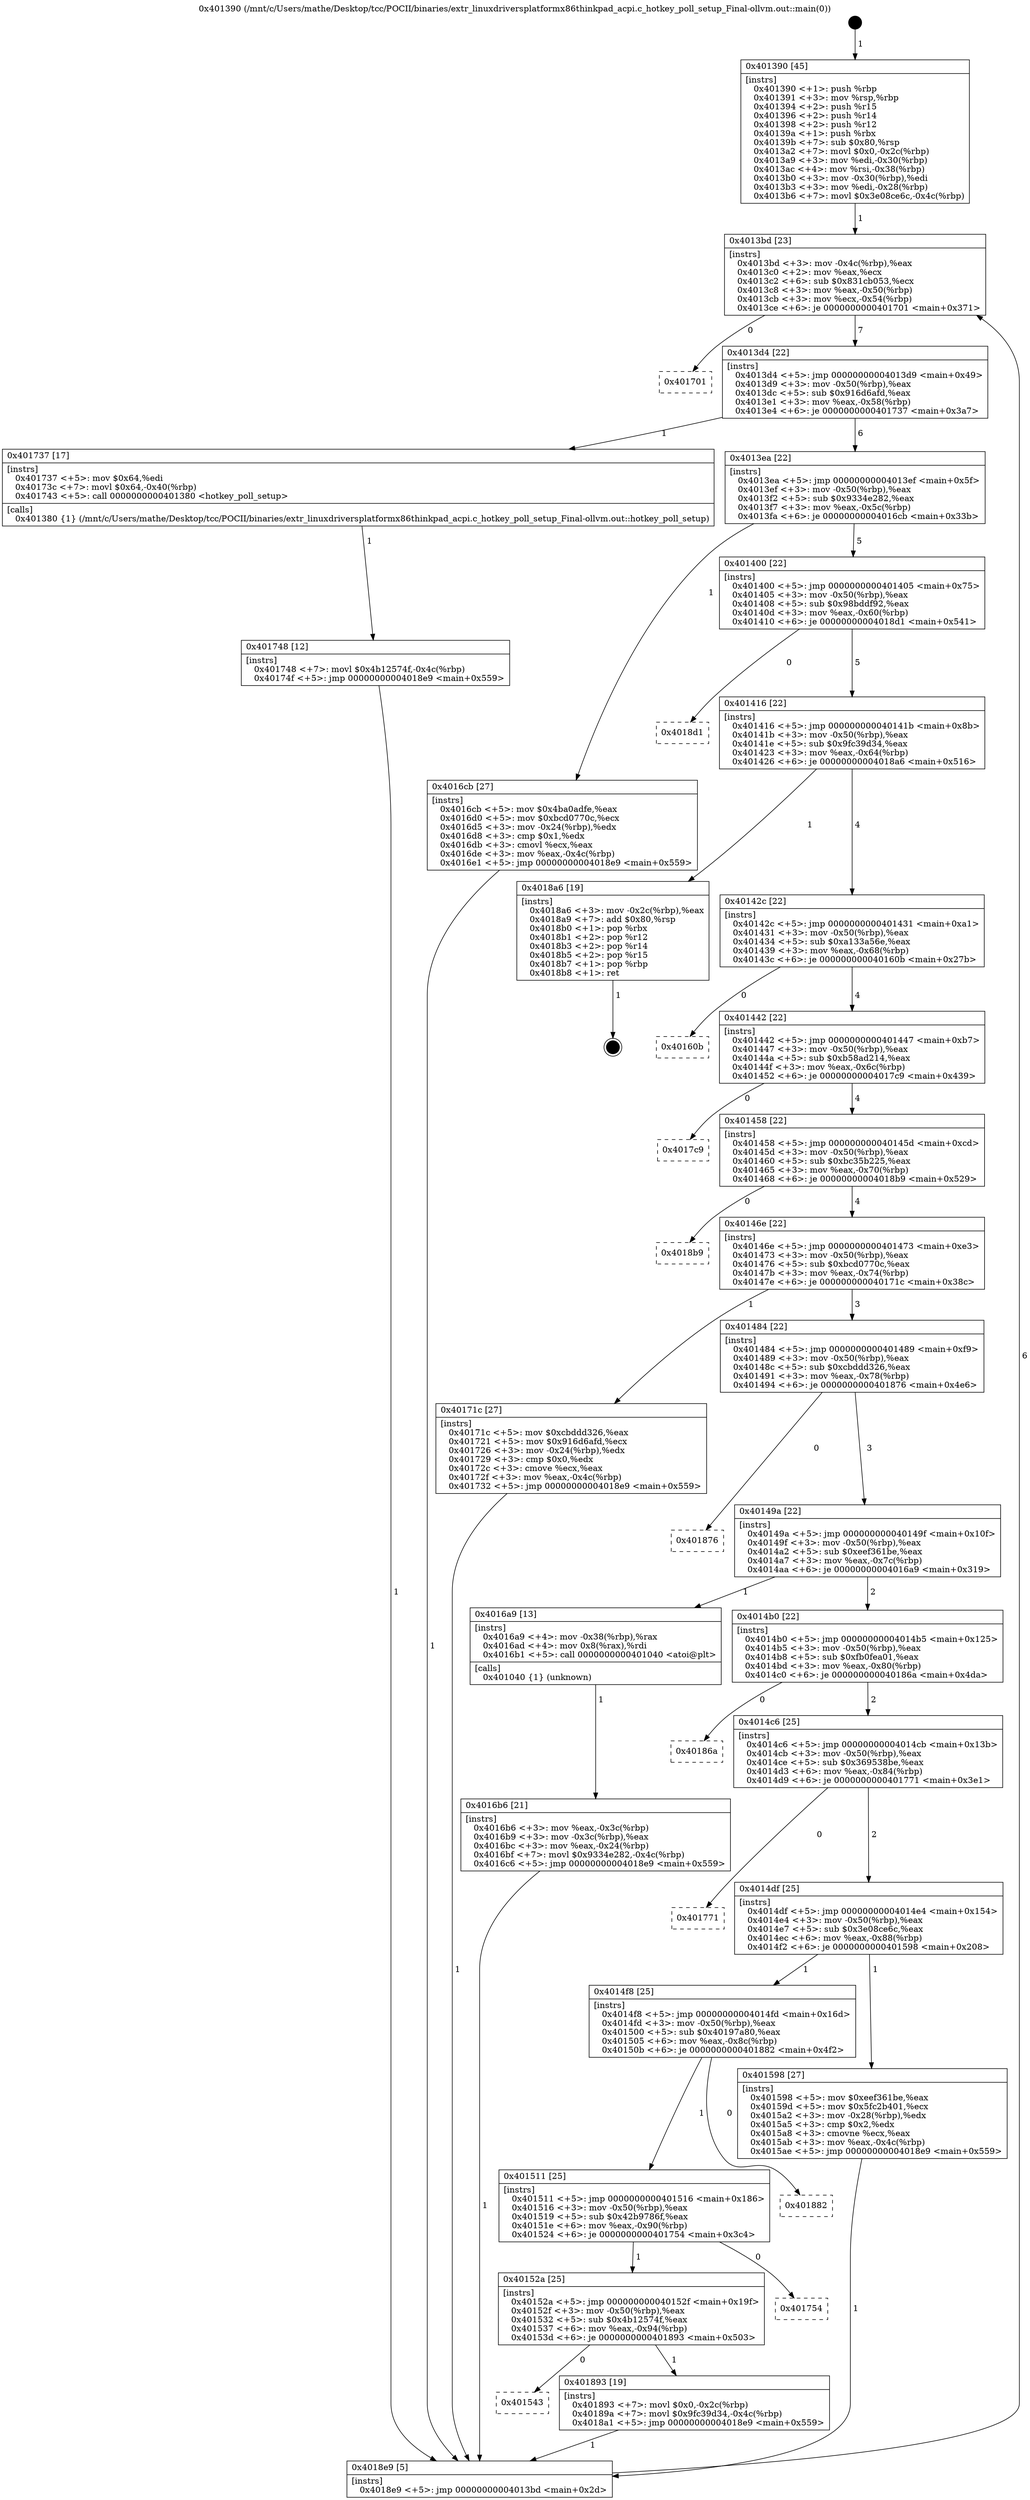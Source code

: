 digraph "0x401390" {
  label = "0x401390 (/mnt/c/Users/mathe/Desktop/tcc/POCII/binaries/extr_linuxdriversplatformx86thinkpad_acpi.c_hotkey_poll_setup_Final-ollvm.out::main(0))"
  labelloc = "t"
  node[shape=record]

  Entry [label="",width=0.3,height=0.3,shape=circle,fillcolor=black,style=filled]
  "0x4013bd" [label="{
     0x4013bd [23]\l
     | [instrs]\l
     &nbsp;&nbsp;0x4013bd \<+3\>: mov -0x4c(%rbp),%eax\l
     &nbsp;&nbsp;0x4013c0 \<+2\>: mov %eax,%ecx\l
     &nbsp;&nbsp;0x4013c2 \<+6\>: sub $0x831cb053,%ecx\l
     &nbsp;&nbsp;0x4013c8 \<+3\>: mov %eax,-0x50(%rbp)\l
     &nbsp;&nbsp;0x4013cb \<+3\>: mov %ecx,-0x54(%rbp)\l
     &nbsp;&nbsp;0x4013ce \<+6\>: je 0000000000401701 \<main+0x371\>\l
  }"]
  "0x401701" [label="{
     0x401701\l
  }", style=dashed]
  "0x4013d4" [label="{
     0x4013d4 [22]\l
     | [instrs]\l
     &nbsp;&nbsp;0x4013d4 \<+5\>: jmp 00000000004013d9 \<main+0x49\>\l
     &nbsp;&nbsp;0x4013d9 \<+3\>: mov -0x50(%rbp),%eax\l
     &nbsp;&nbsp;0x4013dc \<+5\>: sub $0x916d6afd,%eax\l
     &nbsp;&nbsp;0x4013e1 \<+3\>: mov %eax,-0x58(%rbp)\l
     &nbsp;&nbsp;0x4013e4 \<+6\>: je 0000000000401737 \<main+0x3a7\>\l
  }"]
  Exit [label="",width=0.3,height=0.3,shape=circle,fillcolor=black,style=filled,peripheries=2]
  "0x401737" [label="{
     0x401737 [17]\l
     | [instrs]\l
     &nbsp;&nbsp;0x401737 \<+5\>: mov $0x64,%edi\l
     &nbsp;&nbsp;0x40173c \<+7\>: movl $0x64,-0x40(%rbp)\l
     &nbsp;&nbsp;0x401743 \<+5\>: call 0000000000401380 \<hotkey_poll_setup\>\l
     | [calls]\l
     &nbsp;&nbsp;0x401380 \{1\} (/mnt/c/Users/mathe/Desktop/tcc/POCII/binaries/extr_linuxdriversplatformx86thinkpad_acpi.c_hotkey_poll_setup_Final-ollvm.out::hotkey_poll_setup)\l
  }"]
  "0x4013ea" [label="{
     0x4013ea [22]\l
     | [instrs]\l
     &nbsp;&nbsp;0x4013ea \<+5\>: jmp 00000000004013ef \<main+0x5f\>\l
     &nbsp;&nbsp;0x4013ef \<+3\>: mov -0x50(%rbp),%eax\l
     &nbsp;&nbsp;0x4013f2 \<+5\>: sub $0x9334e282,%eax\l
     &nbsp;&nbsp;0x4013f7 \<+3\>: mov %eax,-0x5c(%rbp)\l
     &nbsp;&nbsp;0x4013fa \<+6\>: je 00000000004016cb \<main+0x33b\>\l
  }"]
  "0x401543" [label="{
     0x401543\l
  }", style=dashed]
  "0x4016cb" [label="{
     0x4016cb [27]\l
     | [instrs]\l
     &nbsp;&nbsp;0x4016cb \<+5\>: mov $0x4ba0adfe,%eax\l
     &nbsp;&nbsp;0x4016d0 \<+5\>: mov $0xbcd0770c,%ecx\l
     &nbsp;&nbsp;0x4016d5 \<+3\>: mov -0x24(%rbp),%edx\l
     &nbsp;&nbsp;0x4016d8 \<+3\>: cmp $0x1,%edx\l
     &nbsp;&nbsp;0x4016db \<+3\>: cmovl %ecx,%eax\l
     &nbsp;&nbsp;0x4016de \<+3\>: mov %eax,-0x4c(%rbp)\l
     &nbsp;&nbsp;0x4016e1 \<+5\>: jmp 00000000004018e9 \<main+0x559\>\l
  }"]
  "0x401400" [label="{
     0x401400 [22]\l
     | [instrs]\l
     &nbsp;&nbsp;0x401400 \<+5\>: jmp 0000000000401405 \<main+0x75\>\l
     &nbsp;&nbsp;0x401405 \<+3\>: mov -0x50(%rbp),%eax\l
     &nbsp;&nbsp;0x401408 \<+5\>: sub $0x98bddf92,%eax\l
     &nbsp;&nbsp;0x40140d \<+3\>: mov %eax,-0x60(%rbp)\l
     &nbsp;&nbsp;0x401410 \<+6\>: je 00000000004018d1 \<main+0x541\>\l
  }"]
  "0x401893" [label="{
     0x401893 [19]\l
     | [instrs]\l
     &nbsp;&nbsp;0x401893 \<+7\>: movl $0x0,-0x2c(%rbp)\l
     &nbsp;&nbsp;0x40189a \<+7\>: movl $0x9fc39d34,-0x4c(%rbp)\l
     &nbsp;&nbsp;0x4018a1 \<+5\>: jmp 00000000004018e9 \<main+0x559\>\l
  }"]
  "0x4018d1" [label="{
     0x4018d1\l
  }", style=dashed]
  "0x401416" [label="{
     0x401416 [22]\l
     | [instrs]\l
     &nbsp;&nbsp;0x401416 \<+5\>: jmp 000000000040141b \<main+0x8b\>\l
     &nbsp;&nbsp;0x40141b \<+3\>: mov -0x50(%rbp),%eax\l
     &nbsp;&nbsp;0x40141e \<+5\>: sub $0x9fc39d34,%eax\l
     &nbsp;&nbsp;0x401423 \<+3\>: mov %eax,-0x64(%rbp)\l
     &nbsp;&nbsp;0x401426 \<+6\>: je 00000000004018a6 \<main+0x516\>\l
  }"]
  "0x40152a" [label="{
     0x40152a [25]\l
     | [instrs]\l
     &nbsp;&nbsp;0x40152a \<+5\>: jmp 000000000040152f \<main+0x19f\>\l
     &nbsp;&nbsp;0x40152f \<+3\>: mov -0x50(%rbp),%eax\l
     &nbsp;&nbsp;0x401532 \<+5\>: sub $0x4b12574f,%eax\l
     &nbsp;&nbsp;0x401537 \<+6\>: mov %eax,-0x94(%rbp)\l
     &nbsp;&nbsp;0x40153d \<+6\>: je 0000000000401893 \<main+0x503\>\l
  }"]
  "0x4018a6" [label="{
     0x4018a6 [19]\l
     | [instrs]\l
     &nbsp;&nbsp;0x4018a6 \<+3\>: mov -0x2c(%rbp),%eax\l
     &nbsp;&nbsp;0x4018a9 \<+7\>: add $0x80,%rsp\l
     &nbsp;&nbsp;0x4018b0 \<+1\>: pop %rbx\l
     &nbsp;&nbsp;0x4018b1 \<+2\>: pop %r12\l
     &nbsp;&nbsp;0x4018b3 \<+2\>: pop %r14\l
     &nbsp;&nbsp;0x4018b5 \<+2\>: pop %r15\l
     &nbsp;&nbsp;0x4018b7 \<+1\>: pop %rbp\l
     &nbsp;&nbsp;0x4018b8 \<+1\>: ret\l
  }"]
  "0x40142c" [label="{
     0x40142c [22]\l
     | [instrs]\l
     &nbsp;&nbsp;0x40142c \<+5\>: jmp 0000000000401431 \<main+0xa1\>\l
     &nbsp;&nbsp;0x401431 \<+3\>: mov -0x50(%rbp),%eax\l
     &nbsp;&nbsp;0x401434 \<+5\>: sub $0xa133a56e,%eax\l
     &nbsp;&nbsp;0x401439 \<+3\>: mov %eax,-0x68(%rbp)\l
     &nbsp;&nbsp;0x40143c \<+6\>: je 000000000040160b \<main+0x27b\>\l
  }"]
  "0x401754" [label="{
     0x401754\l
  }", style=dashed]
  "0x40160b" [label="{
     0x40160b\l
  }", style=dashed]
  "0x401442" [label="{
     0x401442 [22]\l
     | [instrs]\l
     &nbsp;&nbsp;0x401442 \<+5\>: jmp 0000000000401447 \<main+0xb7\>\l
     &nbsp;&nbsp;0x401447 \<+3\>: mov -0x50(%rbp),%eax\l
     &nbsp;&nbsp;0x40144a \<+5\>: sub $0xb58ad214,%eax\l
     &nbsp;&nbsp;0x40144f \<+3\>: mov %eax,-0x6c(%rbp)\l
     &nbsp;&nbsp;0x401452 \<+6\>: je 00000000004017c9 \<main+0x439\>\l
  }"]
  "0x401511" [label="{
     0x401511 [25]\l
     | [instrs]\l
     &nbsp;&nbsp;0x401511 \<+5\>: jmp 0000000000401516 \<main+0x186\>\l
     &nbsp;&nbsp;0x401516 \<+3\>: mov -0x50(%rbp),%eax\l
     &nbsp;&nbsp;0x401519 \<+5\>: sub $0x42b9786f,%eax\l
     &nbsp;&nbsp;0x40151e \<+6\>: mov %eax,-0x90(%rbp)\l
     &nbsp;&nbsp;0x401524 \<+6\>: je 0000000000401754 \<main+0x3c4\>\l
  }"]
  "0x4017c9" [label="{
     0x4017c9\l
  }", style=dashed]
  "0x401458" [label="{
     0x401458 [22]\l
     | [instrs]\l
     &nbsp;&nbsp;0x401458 \<+5\>: jmp 000000000040145d \<main+0xcd\>\l
     &nbsp;&nbsp;0x40145d \<+3\>: mov -0x50(%rbp),%eax\l
     &nbsp;&nbsp;0x401460 \<+5\>: sub $0xbc35b225,%eax\l
     &nbsp;&nbsp;0x401465 \<+3\>: mov %eax,-0x70(%rbp)\l
     &nbsp;&nbsp;0x401468 \<+6\>: je 00000000004018b9 \<main+0x529\>\l
  }"]
  "0x401882" [label="{
     0x401882\l
  }", style=dashed]
  "0x4018b9" [label="{
     0x4018b9\l
  }", style=dashed]
  "0x40146e" [label="{
     0x40146e [22]\l
     | [instrs]\l
     &nbsp;&nbsp;0x40146e \<+5\>: jmp 0000000000401473 \<main+0xe3\>\l
     &nbsp;&nbsp;0x401473 \<+3\>: mov -0x50(%rbp),%eax\l
     &nbsp;&nbsp;0x401476 \<+5\>: sub $0xbcd0770c,%eax\l
     &nbsp;&nbsp;0x40147b \<+3\>: mov %eax,-0x74(%rbp)\l
     &nbsp;&nbsp;0x40147e \<+6\>: je 000000000040171c \<main+0x38c\>\l
  }"]
  "0x401748" [label="{
     0x401748 [12]\l
     | [instrs]\l
     &nbsp;&nbsp;0x401748 \<+7\>: movl $0x4b12574f,-0x4c(%rbp)\l
     &nbsp;&nbsp;0x40174f \<+5\>: jmp 00000000004018e9 \<main+0x559\>\l
  }"]
  "0x40171c" [label="{
     0x40171c [27]\l
     | [instrs]\l
     &nbsp;&nbsp;0x40171c \<+5\>: mov $0xcbddd326,%eax\l
     &nbsp;&nbsp;0x401721 \<+5\>: mov $0x916d6afd,%ecx\l
     &nbsp;&nbsp;0x401726 \<+3\>: mov -0x24(%rbp),%edx\l
     &nbsp;&nbsp;0x401729 \<+3\>: cmp $0x0,%edx\l
     &nbsp;&nbsp;0x40172c \<+3\>: cmove %ecx,%eax\l
     &nbsp;&nbsp;0x40172f \<+3\>: mov %eax,-0x4c(%rbp)\l
     &nbsp;&nbsp;0x401732 \<+5\>: jmp 00000000004018e9 \<main+0x559\>\l
  }"]
  "0x401484" [label="{
     0x401484 [22]\l
     | [instrs]\l
     &nbsp;&nbsp;0x401484 \<+5\>: jmp 0000000000401489 \<main+0xf9\>\l
     &nbsp;&nbsp;0x401489 \<+3\>: mov -0x50(%rbp),%eax\l
     &nbsp;&nbsp;0x40148c \<+5\>: sub $0xcbddd326,%eax\l
     &nbsp;&nbsp;0x401491 \<+3\>: mov %eax,-0x78(%rbp)\l
     &nbsp;&nbsp;0x401494 \<+6\>: je 0000000000401876 \<main+0x4e6\>\l
  }"]
  "0x4016b6" [label="{
     0x4016b6 [21]\l
     | [instrs]\l
     &nbsp;&nbsp;0x4016b6 \<+3\>: mov %eax,-0x3c(%rbp)\l
     &nbsp;&nbsp;0x4016b9 \<+3\>: mov -0x3c(%rbp),%eax\l
     &nbsp;&nbsp;0x4016bc \<+3\>: mov %eax,-0x24(%rbp)\l
     &nbsp;&nbsp;0x4016bf \<+7\>: movl $0x9334e282,-0x4c(%rbp)\l
     &nbsp;&nbsp;0x4016c6 \<+5\>: jmp 00000000004018e9 \<main+0x559\>\l
  }"]
  "0x401876" [label="{
     0x401876\l
  }", style=dashed]
  "0x40149a" [label="{
     0x40149a [22]\l
     | [instrs]\l
     &nbsp;&nbsp;0x40149a \<+5\>: jmp 000000000040149f \<main+0x10f\>\l
     &nbsp;&nbsp;0x40149f \<+3\>: mov -0x50(%rbp),%eax\l
     &nbsp;&nbsp;0x4014a2 \<+5\>: sub $0xeef361be,%eax\l
     &nbsp;&nbsp;0x4014a7 \<+3\>: mov %eax,-0x7c(%rbp)\l
     &nbsp;&nbsp;0x4014aa \<+6\>: je 00000000004016a9 \<main+0x319\>\l
  }"]
  "0x401390" [label="{
     0x401390 [45]\l
     | [instrs]\l
     &nbsp;&nbsp;0x401390 \<+1\>: push %rbp\l
     &nbsp;&nbsp;0x401391 \<+3\>: mov %rsp,%rbp\l
     &nbsp;&nbsp;0x401394 \<+2\>: push %r15\l
     &nbsp;&nbsp;0x401396 \<+2\>: push %r14\l
     &nbsp;&nbsp;0x401398 \<+2\>: push %r12\l
     &nbsp;&nbsp;0x40139a \<+1\>: push %rbx\l
     &nbsp;&nbsp;0x40139b \<+7\>: sub $0x80,%rsp\l
     &nbsp;&nbsp;0x4013a2 \<+7\>: movl $0x0,-0x2c(%rbp)\l
     &nbsp;&nbsp;0x4013a9 \<+3\>: mov %edi,-0x30(%rbp)\l
     &nbsp;&nbsp;0x4013ac \<+4\>: mov %rsi,-0x38(%rbp)\l
     &nbsp;&nbsp;0x4013b0 \<+3\>: mov -0x30(%rbp),%edi\l
     &nbsp;&nbsp;0x4013b3 \<+3\>: mov %edi,-0x28(%rbp)\l
     &nbsp;&nbsp;0x4013b6 \<+7\>: movl $0x3e08ce6c,-0x4c(%rbp)\l
  }"]
  "0x4016a9" [label="{
     0x4016a9 [13]\l
     | [instrs]\l
     &nbsp;&nbsp;0x4016a9 \<+4\>: mov -0x38(%rbp),%rax\l
     &nbsp;&nbsp;0x4016ad \<+4\>: mov 0x8(%rax),%rdi\l
     &nbsp;&nbsp;0x4016b1 \<+5\>: call 0000000000401040 \<atoi@plt\>\l
     | [calls]\l
     &nbsp;&nbsp;0x401040 \{1\} (unknown)\l
  }"]
  "0x4014b0" [label="{
     0x4014b0 [22]\l
     | [instrs]\l
     &nbsp;&nbsp;0x4014b0 \<+5\>: jmp 00000000004014b5 \<main+0x125\>\l
     &nbsp;&nbsp;0x4014b5 \<+3\>: mov -0x50(%rbp),%eax\l
     &nbsp;&nbsp;0x4014b8 \<+5\>: sub $0xfb0fea01,%eax\l
     &nbsp;&nbsp;0x4014bd \<+3\>: mov %eax,-0x80(%rbp)\l
     &nbsp;&nbsp;0x4014c0 \<+6\>: je 000000000040186a \<main+0x4da\>\l
  }"]
  "0x4018e9" [label="{
     0x4018e9 [5]\l
     | [instrs]\l
     &nbsp;&nbsp;0x4018e9 \<+5\>: jmp 00000000004013bd \<main+0x2d\>\l
  }"]
  "0x40186a" [label="{
     0x40186a\l
  }", style=dashed]
  "0x4014c6" [label="{
     0x4014c6 [25]\l
     | [instrs]\l
     &nbsp;&nbsp;0x4014c6 \<+5\>: jmp 00000000004014cb \<main+0x13b\>\l
     &nbsp;&nbsp;0x4014cb \<+3\>: mov -0x50(%rbp),%eax\l
     &nbsp;&nbsp;0x4014ce \<+5\>: sub $0x369538be,%eax\l
     &nbsp;&nbsp;0x4014d3 \<+6\>: mov %eax,-0x84(%rbp)\l
     &nbsp;&nbsp;0x4014d9 \<+6\>: je 0000000000401771 \<main+0x3e1\>\l
  }"]
  "0x4014f8" [label="{
     0x4014f8 [25]\l
     | [instrs]\l
     &nbsp;&nbsp;0x4014f8 \<+5\>: jmp 00000000004014fd \<main+0x16d\>\l
     &nbsp;&nbsp;0x4014fd \<+3\>: mov -0x50(%rbp),%eax\l
     &nbsp;&nbsp;0x401500 \<+5\>: sub $0x40197a80,%eax\l
     &nbsp;&nbsp;0x401505 \<+6\>: mov %eax,-0x8c(%rbp)\l
     &nbsp;&nbsp;0x40150b \<+6\>: je 0000000000401882 \<main+0x4f2\>\l
  }"]
  "0x401771" [label="{
     0x401771\l
  }", style=dashed]
  "0x4014df" [label="{
     0x4014df [25]\l
     | [instrs]\l
     &nbsp;&nbsp;0x4014df \<+5\>: jmp 00000000004014e4 \<main+0x154\>\l
     &nbsp;&nbsp;0x4014e4 \<+3\>: mov -0x50(%rbp),%eax\l
     &nbsp;&nbsp;0x4014e7 \<+5\>: sub $0x3e08ce6c,%eax\l
     &nbsp;&nbsp;0x4014ec \<+6\>: mov %eax,-0x88(%rbp)\l
     &nbsp;&nbsp;0x4014f2 \<+6\>: je 0000000000401598 \<main+0x208\>\l
  }"]
  "0x401598" [label="{
     0x401598 [27]\l
     | [instrs]\l
     &nbsp;&nbsp;0x401598 \<+5\>: mov $0xeef361be,%eax\l
     &nbsp;&nbsp;0x40159d \<+5\>: mov $0x5fc2b401,%ecx\l
     &nbsp;&nbsp;0x4015a2 \<+3\>: mov -0x28(%rbp),%edx\l
     &nbsp;&nbsp;0x4015a5 \<+3\>: cmp $0x2,%edx\l
     &nbsp;&nbsp;0x4015a8 \<+3\>: cmovne %ecx,%eax\l
     &nbsp;&nbsp;0x4015ab \<+3\>: mov %eax,-0x4c(%rbp)\l
     &nbsp;&nbsp;0x4015ae \<+5\>: jmp 00000000004018e9 \<main+0x559\>\l
  }"]
  Entry -> "0x401390" [label=" 1"]
  "0x4013bd" -> "0x401701" [label=" 0"]
  "0x4013bd" -> "0x4013d4" [label=" 7"]
  "0x4018a6" -> Exit [label=" 1"]
  "0x4013d4" -> "0x401737" [label=" 1"]
  "0x4013d4" -> "0x4013ea" [label=" 6"]
  "0x401893" -> "0x4018e9" [label=" 1"]
  "0x4013ea" -> "0x4016cb" [label=" 1"]
  "0x4013ea" -> "0x401400" [label=" 5"]
  "0x40152a" -> "0x401543" [label=" 0"]
  "0x401400" -> "0x4018d1" [label=" 0"]
  "0x401400" -> "0x401416" [label=" 5"]
  "0x40152a" -> "0x401893" [label=" 1"]
  "0x401416" -> "0x4018a6" [label=" 1"]
  "0x401416" -> "0x40142c" [label=" 4"]
  "0x401511" -> "0x40152a" [label=" 1"]
  "0x40142c" -> "0x40160b" [label=" 0"]
  "0x40142c" -> "0x401442" [label=" 4"]
  "0x401511" -> "0x401754" [label=" 0"]
  "0x401442" -> "0x4017c9" [label=" 0"]
  "0x401442" -> "0x401458" [label=" 4"]
  "0x4014f8" -> "0x401511" [label=" 1"]
  "0x401458" -> "0x4018b9" [label=" 0"]
  "0x401458" -> "0x40146e" [label=" 4"]
  "0x4014f8" -> "0x401882" [label=" 0"]
  "0x40146e" -> "0x40171c" [label=" 1"]
  "0x40146e" -> "0x401484" [label=" 3"]
  "0x401748" -> "0x4018e9" [label=" 1"]
  "0x401484" -> "0x401876" [label=" 0"]
  "0x401484" -> "0x40149a" [label=" 3"]
  "0x401737" -> "0x401748" [label=" 1"]
  "0x40149a" -> "0x4016a9" [label=" 1"]
  "0x40149a" -> "0x4014b0" [label=" 2"]
  "0x40171c" -> "0x4018e9" [label=" 1"]
  "0x4014b0" -> "0x40186a" [label=" 0"]
  "0x4014b0" -> "0x4014c6" [label=" 2"]
  "0x4016cb" -> "0x4018e9" [label=" 1"]
  "0x4014c6" -> "0x401771" [label=" 0"]
  "0x4014c6" -> "0x4014df" [label=" 2"]
  "0x4016b6" -> "0x4018e9" [label=" 1"]
  "0x4014df" -> "0x401598" [label=" 1"]
  "0x4014df" -> "0x4014f8" [label=" 1"]
  "0x401598" -> "0x4018e9" [label=" 1"]
  "0x401390" -> "0x4013bd" [label=" 1"]
  "0x4018e9" -> "0x4013bd" [label=" 6"]
  "0x4016a9" -> "0x4016b6" [label=" 1"]
}
